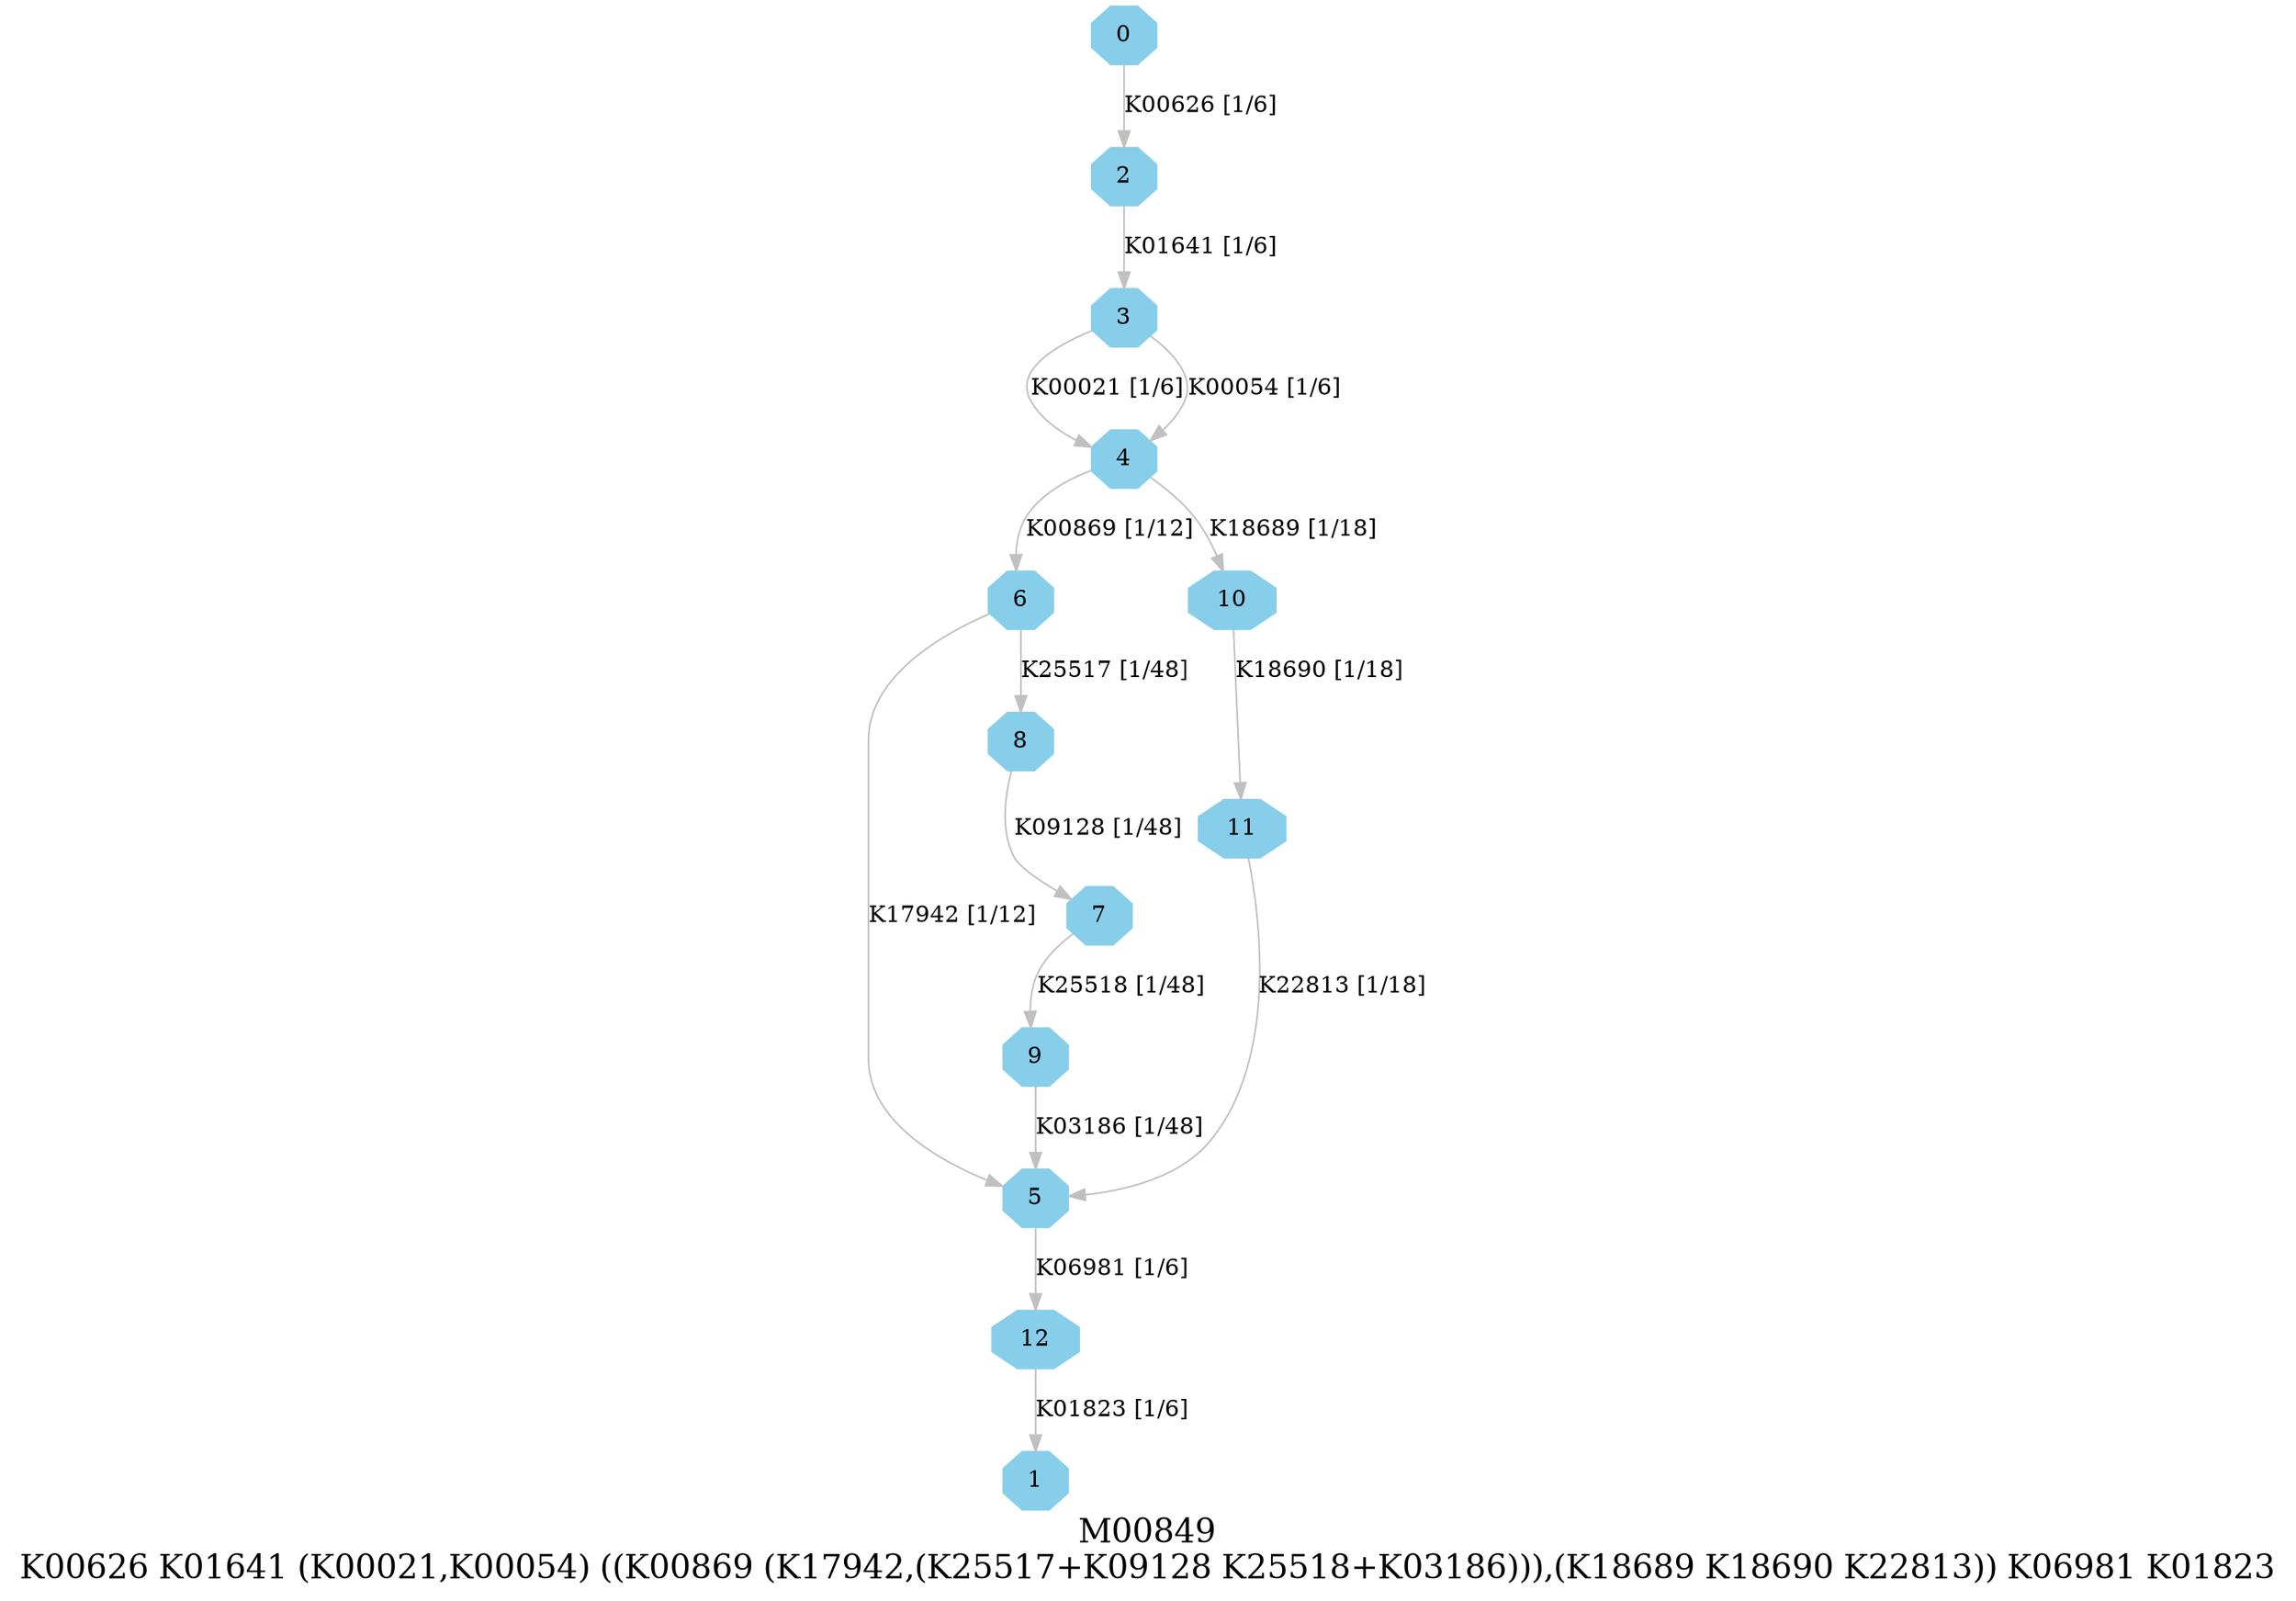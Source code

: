 digraph G {
graph [label="M00849
K00626 K01641 (K00021,K00054) ((K00869 (K17942,(K25517+K09128 K25518+K03186))),(K18689 K18690 K22813)) K06981 K01823",fontsize=20];
node [shape=box,style=filled];
edge [len=3,color=grey];
{node [width=.3,height=.3,shape=octagon,style=filled,color=skyblue] 0 1 2 3 4 5 6 7 8 9 10 11 12 }
0 -> 2 [label="K00626 [1/6]"];
2 -> 3 [label="K01641 [1/6]"];
3 -> 4 [label="K00021 [1/6]"];
3 -> 4 [label="K00054 [1/6]"];
4 -> 6 [label="K00869 [1/12]"];
4 -> 10 [label="K18689 [1/18]"];
5 -> 12 [label="K06981 [1/6]"];
6 -> 5 [label="K17942 [1/12]"];
6 -> 8 [label="K25517 [1/48]"];
7 -> 9 [label="K25518 [1/48]"];
8 -> 7 [label="K09128 [1/48]"];
9 -> 5 [label="K03186 [1/48]"];
10 -> 11 [label="K18690 [1/18]"];
11 -> 5 [label="K22813 [1/18]"];
12 -> 1 [label="K01823 [1/6]"];
}